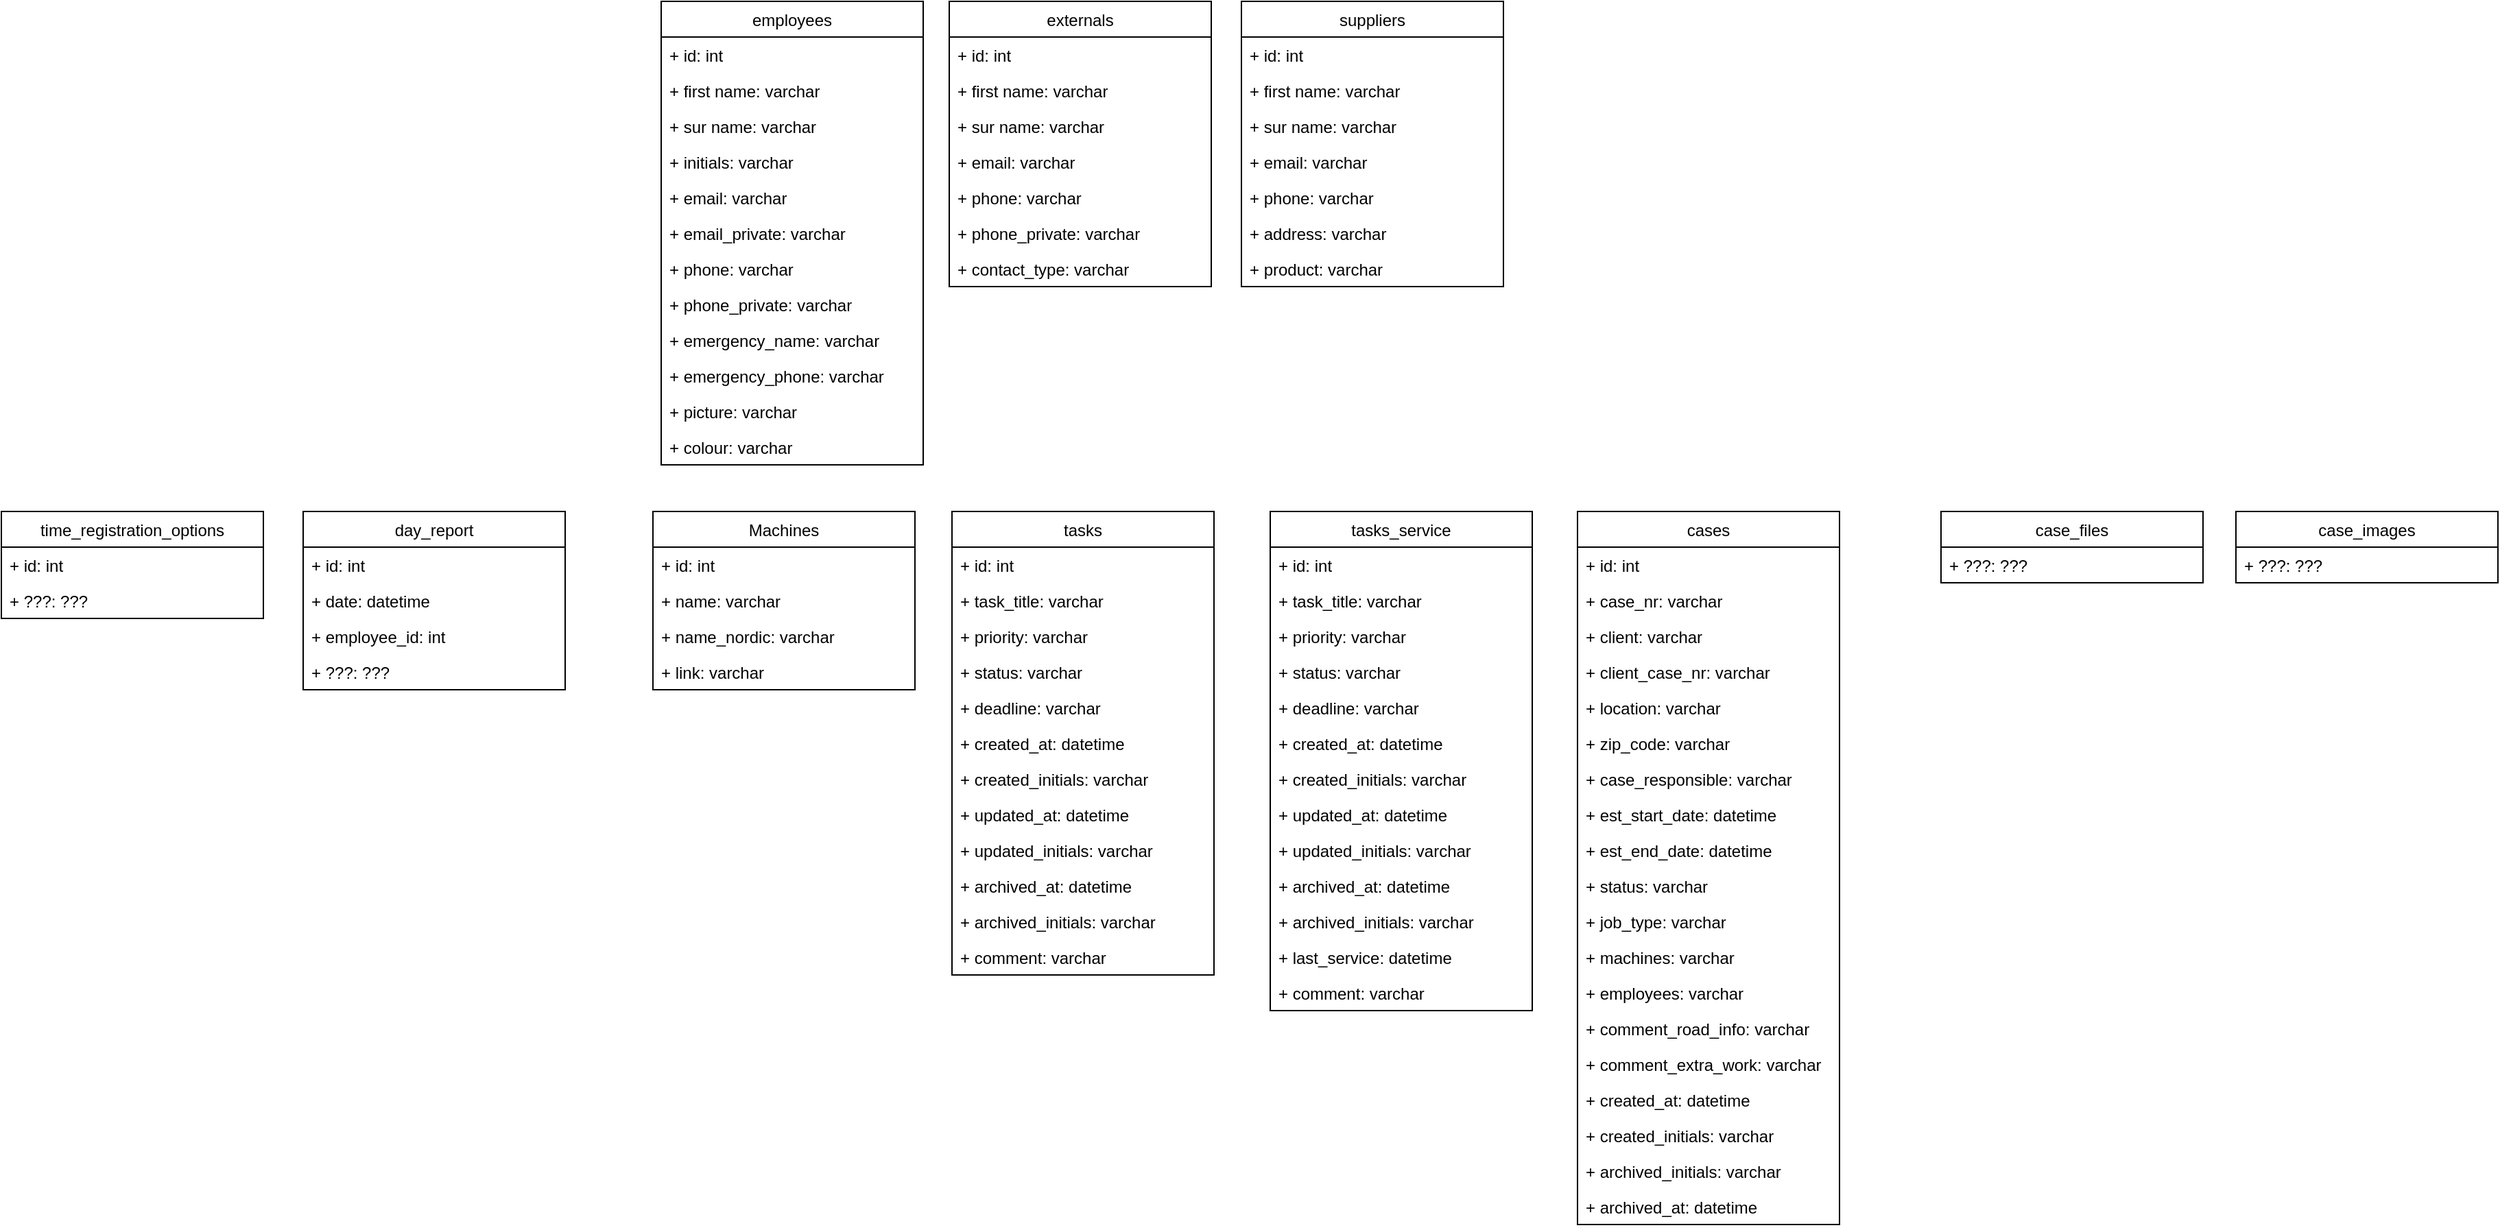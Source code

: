 <mxfile version="16.6.6" type="device"><diagram id="5ebCrU_li-cVDPXb58gY" name="Page-1"><mxGraphModel dx="1169" dy="425" grid="0" gridSize="10" guides="1" tooltips="1" connect="1" arrows="1" fold="1" page="0" pageScale="1" pageWidth="850" pageHeight="1100" math="0" shadow="0"><root><mxCell id="0"/><mxCell id="1" parent="0"/><mxCell id="vufqgE5k9UfCenkOg1Fe-7" value="employees" style="swimlane;fontStyle=0;childLayout=stackLayout;horizontal=1;startSize=26;fillColor=none;horizontalStack=0;resizeParent=1;resizeParentMax=0;resizeLast=0;collapsible=1;marginBottom=0;" vertex="1" parent="1"><mxGeometry x="135" y="353" width="191" height="338" as="geometry"/></mxCell><mxCell id="vufqgE5k9UfCenkOg1Fe-122" value="+ id: int" style="text;strokeColor=none;fillColor=none;align=left;verticalAlign=top;spacingLeft=4;spacingRight=4;overflow=hidden;rotatable=0;points=[[0,0.5],[1,0.5]];portConstraint=eastwest;" vertex="1" parent="vufqgE5k9UfCenkOg1Fe-7"><mxGeometry y="26" width="191" height="26" as="geometry"/></mxCell><mxCell id="vufqgE5k9UfCenkOg1Fe-8" value="+ first name: varchar" style="text;strokeColor=none;fillColor=none;align=left;verticalAlign=top;spacingLeft=4;spacingRight=4;overflow=hidden;rotatable=0;points=[[0,0.5],[1,0.5]];portConstraint=eastwest;" vertex="1" parent="vufqgE5k9UfCenkOg1Fe-7"><mxGeometry y="52" width="191" height="26" as="geometry"/></mxCell><mxCell id="vufqgE5k9UfCenkOg1Fe-9" value="+ sur name: varchar" style="text;strokeColor=none;fillColor=none;align=left;verticalAlign=top;spacingLeft=4;spacingRight=4;overflow=hidden;rotatable=0;points=[[0,0.5],[1,0.5]];portConstraint=eastwest;" vertex="1" parent="vufqgE5k9UfCenkOg1Fe-7"><mxGeometry y="78" width="191" height="26" as="geometry"/></mxCell><mxCell id="vufqgE5k9UfCenkOg1Fe-10" value="+ initials: varchar" style="text;strokeColor=none;fillColor=none;align=left;verticalAlign=top;spacingLeft=4;spacingRight=4;overflow=hidden;rotatable=0;points=[[0,0.5],[1,0.5]];portConstraint=eastwest;" vertex="1" parent="vufqgE5k9UfCenkOg1Fe-7"><mxGeometry y="104" width="191" height="26" as="geometry"/></mxCell><mxCell id="vufqgE5k9UfCenkOg1Fe-11" value="+ email: varchar" style="text;strokeColor=none;fillColor=none;align=left;verticalAlign=top;spacingLeft=4;spacingRight=4;overflow=hidden;rotatable=0;points=[[0,0.5],[1,0.5]];portConstraint=eastwest;" vertex="1" parent="vufqgE5k9UfCenkOg1Fe-7"><mxGeometry y="130" width="191" height="26" as="geometry"/></mxCell><mxCell id="vufqgE5k9UfCenkOg1Fe-14" value="+ email_private: varchar" style="text;strokeColor=none;fillColor=none;align=left;verticalAlign=top;spacingLeft=4;spacingRight=4;overflow=hidden;rotatable=0;points=[[0,0.5],[1,0.5]];portConstraint=eastwest;" vertex="1" parent="vufqgE5k9UfCenkOg1Fe-7"><mxGeometry y="156" width="191" height="26" as="geometry"/></mxCell><mxCell id="vufqgE5k9UfCenkOg1Fe-16" value="+ phone: varchar" style="text;strokeColor=none;fillColor=none;align=left;verticalAlign=top;spacingLeft=4;spacingRight=4;overflow=hidden;rotatable=0;points=[[0,0.5],[1,0.5]];portConstraint=eastwest;" vertex="1" parent="vufqgE5k9UfCenkOg1Fe-7"><mxGeometry y="182" width="191" height="26" as="geometry"/></mxCell><mxCell id="vufqgE5k9UfCenkOg1Fe-12" value="+ phone_private: varchar" style="text;strokeColor=none;fillColor=none;align=left;verticalAlign=top;spacingLeft=4;spacingRight=4;overflow=hidden;rotatable=0;points=[[0,0.5],[1,0.5]];portConstraint=eastwest;" vertex="1" parent="vufqgE5k9UfCenkOg1Fe-7"><mxGeometry y="208" width="191" height="26" as="geometry"/></mxCell><mxCell id="vufqgE5k9UfCenkOg1Fe-13" value="+ emergency_name: varchar" style="text;strokeColor=none;fillColor=none;align=left;verticalAlign=top;spacingLeft=4;spacingRight=4;overflow=hidden;rotatable=0;points=[[0,0.5],[1,0.5]];portConstraint=eastwest;" vertex="1" parent="vufqgE5k9UfCenkOg1Fe-7"><mxGeometry y="234" width="191" height="26" as="geometry"/></mxCell><mxCell id="vufqgE5k9UfCenkOg1Fe-17" value="+ emergency_phone: varchar" style="text;strokeColor=none;fillColor=none;align=left;verticalAlign=top;spacingLeft=4;spacingRight=4;overflow=hidden;rotatable=0;points=[[0,0.5],[1,0.5]];portConstraint=eastwest;" vertex="1" parent="vufqgE5k9UfCenkOg1Fe-7"><mxGeometry y="260" width="191" height="26" as="geometry"/></mxCell><mxCell id="vufqgE5k9UfCenkOg1Fe-18" value="+ picture: varchar" style="text;strokeColor=none;fillColor=none;align=left;verticalAlign=top;spacingLeft=4;spacingRight=4;overflow=hidden;rotatable=0;points=[[0,0.5],[1,0.5]];portConstraint=eastwest;" vertex="1" parent="vufqgE5k9UfCenkOg1Fe-7"><mxGeometry y="286" width="191" height="26" as="geometry"/></mxCell><mxCell id="vufqgE5k9UfCenkOg1Fe-19" value="+ colour: varchar" style="text;strokeColor=none;fillColor=none;align=left;verticalAlign=top;spacingLeft=4;spacingRight=4;overflow=hidden;rotatable=0;points=[[0,0.5],[1,0.5]];portConstraint=eastwest;" vertex="1" parent="vufqgE5k9UfCenkOg1Fe-7"><mxGeometry y="312" width="191" height="26" as="geometry"/></mxCell><mxCell id="vufqgE5k9UfCenkOg1Fe-20" value="externals" style="swimlane;fontStyle=0;childLayout=stackLayout;horizontal=1;startSize=26;fillColor=none;horizontalStack=0;resizeParent=1;resizeParentMax=0;resizeLast=0;collapsible=1;marginBottom=0;" vertex="1" parent="1"><mxGeometry x="345" y="353" width="191" height="208" as="geometry"/></mxCell><mxCell id="vufqgE5k9UfCenkOg1Fe-123" value="+ id: int" style="text;strokeColor=none;fillColor=none;align=left;verticalAlign=top;spacingLeft=4;spacingRight=4;overflow=hidden;rotatable=0;points=[[0,0.5],[1,0.5]];portConstraint=eastwest;" vertex="1" parent="vufqgE5k9UfCenkOg1Fe-20"><mxGeometry y="26" width="191" height="26" as="geometry"/></mxCell><mxCell id="vufqgE5k9UfCenkOg1Fe-21" value="+ first name: varchar" style="text;strokeColor=none;fillColor=none;align=left;verticalAlign=top;spacingLeft=4;spacingRight=4;overflow=hidden;rotatable=0;points=[[0,0.5],[1,0.5]];portConstraint=eastwest;" vertex="1" parent="vufqgE5k9UfCenkOg1Fe-20"><mxGeometry y="52" width="191" height="26" as="geometry"/></mxCell><mxCell id="vufqgE5k9UfCenkOg1Fe-22" value="+ sur name: varchar" style="text;strokeColor=none;fillColor=none;align=left;verticalAlign=top;spacingLeft=4;spacingRight=4;overflow=hidden;rotatable=0;points=[[0,0.5],[1,0.5]];portConstraint=eastwest;" vertex="1" parent="vufqgE5k9UfCenkOg1Fe-20"><mxGeometry y="78" width="191" height="26" as="geometry"/></mxCell><mxCell id="vufqgE5k9UfCenkOg1Fe-24" value="+ email: varchar" style="text;strokeColor=none;fillColor=none;align=left;verticalAlign=top;spacingLeft=4;spacingRight=4;overflow=hidden;rotatable=0;points=[[0,0.5],[1,0.5]];portConstraint=eastwest;" vertex="1" parent="vufqgE5k9UfCenkOg1Fe-20"><mxGeometry y="104" width="191" height="26" as="geometry"/></mxCell><mxCell id="vufqgE5k9UfCenkOg1Fe-26" value="+ phone: varchar" style="text;strokeColor=none;fillColor=none;align=left;verticalAlign=top;spacingLeft=4;spacingRight=4;overflow=hidden;rotatable=0;points=[[0,0.5],[1,0.5]];portConstraint=eastwest;" vertex="1" parent="vufqgE5k9UfCenkOg1Fe-20"><mxGeometry y="130" width="191" height="26" as="geometry"/></mxCell><mxCell id="vufqgE5k9UfCenkOg1Fe-27" value="+ phone_private: varchar" style="text;strokeColor=none;fillColor=none;align=left;verticalAlign=top;spacingLeft=4;spacingRight=4;overflow=hidden;rotatable=0;points=[[0,0.5],[1,0.5]];portConstraint=eastwest;" vertex="1" parent="vufqgE5k9UfCenkOg1Fe-20"><mxGeometry y="156" width="191" height="26" as="geometry"/></mxCell><mxCell id="vufqgE5k9UfCenkOg1Fe-32" value="+ contact_type: varchar" style="text;strokeColor=none;fillColor=none;align=left;verticalAlign=top;spacingLeft=4;spacingRight=4;overflow=hidden;rotatable=0;points=[[0,0.5],[1,0.5]];portConstraint=eastwest;" vertex="1" parent="vufqgE5k9UfCenkOg1Fe-20"><mxGeometry y="182" width="191" height="26" as="geometry"/></mxCell><mxCell id="vufqgE5k9UfCenkOg1Fe-33" value="suppliers" style="swimlane;fontStyle=0;childLayout=stackLayout;horizontal=1;startSize=26;fillColor=none;horizontalStack=0;resizeParent=1;resizeParentMax=0;resizeLast=0;collapsible=1;marginBottom=0;" vertex="1" parent="1"><mxGeometry x="558" y="353" width="191" height="208" as="geometry"/></mxCell><mxCell id="vufqgE5k9UfCenkOg1Fe-124" value="+ id: int" style="text;strokeColor=none;fillColor=none;align=left;verticalAlign=top;spacingLeft=4;spacingRight=4;overflow=hidden;rotatable=0;points=[[0,0.5],[1,0.5]];portConstraint=eastwest;" vertex="1" parent="vufqgE5k9UfCenkOg1Fe-33"><mxGeometry y="26" width="191" height="26" as="geometry"/></mxCell><mxCell id="vufqgE5k9UfCenkOg1Fe-34" value="+ first name: varchar" style="text;strokeColor=none;fillColor=none;align=left;verticalAlign=top;spacingLeft=4;spacingRight=4;overflow=hidden;rotatable=0;points=[[0,0.5],[1,0.5]];portConstraint=eastwest;" vertex="1" parent="vufqgE5k9UfCenkOg1Fe-33"><mxGeometry y="52" width="191" height="26" as="geometry"/></mxCell><mxCell id="vufqgE5k9UfCenkOg1Fe-35" value="+ sur name: varchar" style="text;strokeColor=none;fillColor=none;align=left;verticalAlign=top;spacingLeft=4;spacingRight=4;overflow=hidden;rotatable=0;points=[[0,0.5],[1,0.5]];portConstraint=eastwest;" vertex="1" parent="vufqgE5k9UfCenkOg1Fe-33"><mxGeometry y="78" width="191" height="26" as="geometry"/></mxCell><mxCell id="vufqgE5k9UfCenkOg1Fe-36" value="+ email: varchar" style="text;strokeColor=none;fillColor=none;align=left;verticalAlign=top;spacingLeft=4;spacingRight=4;overflow=hidden;rotatable=0;points=[[0,0.5],[1,0.5]];portConstraint=eastwest;" vertex="1" parent="vufqgE5k9UfCenkOg1Fe-33"><mxGeometry y="104" width="191" height="26" as="geometry"/></mxCell><mxCell id="vufqgE5k9UfCenkOg1Fe-37" value="+ phone: varchar" style="text;strokeColor=none;fillColor=none;align=left;verticalAlign=top;spacingLeft=4;spacingRight=4;overflow=hidden;rotatable=0;points=[[0,0.5],[1,0.5]];portConstraint=eastwest;" vertex="1" parent="vufqgE5k9UfCenkOg1Fe-33"><mxGeometry y="130" width="191" height="26" as="geometry"/></mxCell><mxCell id="vufqgE5k9UfCenkOg1Fe-38" value="+ address: varchar" style="text;strokeColor=none;fillColor=none;align=left;verticalAlign=top;spacingLeft=4;spacingRight=4;overflow=hidden;rotatable=0;points=[[0,0.5],[1,0.5]];portConstraint=eastwest;" vertex="1" parent="vufqgE5k9UfCenkOg1Fe-33"><mxGeometry y="156" width="191" height="26" as="geometry"/></mxCell><mxCell id="vufqgE5k9UfCenkOg1Fe-39" value="+ product: varchar" style="text;strokeColor=none;fillColor=none;align=left;verticalAlign=top;spacingLeft=4;spacingRight=4;overflow=hidden;rotatable=0;points=[[0,0.5],[1,0.5]];portConstraint=eastwest;" vertex="1" parent="vufqgE5k9UfCenkOg1Fe-33"><mxGeometry y="182" width="191" height="26" as="geometry"/></mxCell><mxCell id="vufqgE5k9UfCenkOg1Fe-40" value="Machines" style="swimlane;fontStyle=0;childLayout=stackLayout;horizontal=1;startSize=26;fillColor=none;horizontalStack=0;resizeParent=1;resizeParentMax=0;resizeLast=0;collapsible=1;marginBottom=0;" vertex="1" parent="1"><mxGeometry x="129" y="725" width="191" height="130" as="geometry"/></mxCell><mxCell id="vufqgE5k9UfCenkOg1Fe-121" value="+ id: int" style="text;strokeColor=none;fillColor=none;align=left;verticalAlign=top;spacingLeft=4;spacingRight=4;overflow=hidden;rotatable=0;points=[[0,0.5],[1,0.5]];portConstraint=eastwest;" vertex="1" parent="vufqgE5k9UfCenkOg1Fe-40"><mxGeometry y="26" width="191" height="26" as="geometry"/></mxCell><mxCell id="vufqgE5k9UfCenkOg1Fe-41" value="+ name: varchar" style="text;strokeColor=none;fillColor=none;align=left;verticalAlign=top;spacingLeft=4;spacingRight=4;overflow=hidden;rotatable=0;points=[[0,0.5],[1,0.5]];portConstraint=eastwest;" vertex="1" parent="vufqgE5k9UfCenkOg1Fe-40"><mxGeometry y="52" width="191" height="26" as="geometry"/></mxCell><mxCell id="vufqgE5k9UfCenkOg1Fe-42" value="+ name_nordic: varchar" style="text;strokeColor=none;fillColor=none;align=left;verticalAlign=top;spacingLeft=4;spacingRight=4;overflow=hidden;rotatable=0;points=[[0,0.5],[1,0.5]];portConstraint=eastwest;" vertex="1" parent="vufqgE5k9UfCenkOg1Fe-40"><mxGeometry y="78" width="191" height="26" as="geometry"/></mxCell><mxCell id="vufqgE5k9UfCenkOg1Fe-43" value="+ link: varchar" style="text;strokeColor=none;fillColor=none;align=left;verticalAlign=top;spacingLeft=4;spacingRight=4;overflow=hidden;rotatable=0;points=[[0,0.5],[1,0.5]];portConstraint=eastwest;" vertex="1" parent="vufqgE5k9UfCenkOg1Fe-40"><mxGeometry y="104" width="191" height="26" as="geometry"/></mxCell><mxCell id="vufqgE5k9UfCenkOg1Fe-47" value="tasks" style="swimlane;fontStyle=0;childLayout=stackLayout;horizontal=1;startSize=26;fillColor=none;horizontalStack=0;resizeParent=1;resizeParentMax=0;resizeLast=0;collapsible=1;marginBottom=0;" vertex="1" parent="1"><mxGeometry x="347" y="725" width="191" height="338" as="geometry"/></mxCell><mxCell id="vufqgE5k9UfCenkOg1Fe-120" value="+ id: int" style="text;strokeColor=none;fillColor=none;align=left;verticalAlign=top;spacingLeft=4;spacingRight=4;overflow=hidden;rotatable=0;points=[[0,0.5],[1,0.5]];portConstraint=eastwest;" vertex="1" parent="vufqgE5k9UfCenkOg1Fe-47"><mxGeometry y="26" width="191" height="26" as="geometry"/></mxCell><mxCell id="vufqgE5k9UfCenkOg1Fe-48" value="+ task_title: varchar" style="text;strokeColor=none;fillColor=none;align=left;verticalAlign=top;spacingLeft=4;spacingRight=4;overflow=hidden;rotatable=0;points=[[0,0.5],[1,0.5]];portConstraint=eastwest;" vertex="1" parent="vufqgE5k9UfCenkOg1Fe-47"><mxGeometry y="52" width="191" height="26" as="geometry"/></mxCell><mxCell id="vufqgE5k9UfCenkOg1Fe-49" value="+ priority: varchar" style="text;strokeColor=none;fillColor=none;align=left;verticalAlign=top;spacingLeft=4;spacingRight=4;overflow=hidden;rotatable=0;points=[[0,0.5],[1,0.5]];portConstraint=eastwest;" vertex="1" parent="vufqgE5k9UfCenkOg1Fe-47"><mxGeometry y="78" width="191" height="26" as="geometry"/></mxCell><mxCell id="vufqgE5k9UfCenkOg1Fe-50" value="+ status: varchar" style="text;strokeColor=none;fillColor=none;align=left;verticalAlign=top;spacingLeft=4;spacingRight=4;overflow=hidden;rotatable=0;points=[[0,0.5],[1,0.5]];portConstraint=eastwest;" vertex="1" parent="vufqgE5k9UfCenkOg1Fe-47"><mxGeometry y="104" width="191" height="26" as="geometry"/></mxCell><mxCell id="vufqgE5k9UfCenkOg1Fe-51" value="+ deadline: varchar" style="text;strokeColor=none;fillColor=none;align=left;verticalAlign=top;spacingLeft=4;spacingRight=4;overflow=hidden;rotatable=0;points=[[0,0.5],[1,0.5]];portConstraint=eastwest;" vertex="1" parent="vufqgE5k9UfCenkOg1Fe-47"><mxGeometry y="130" width="191" height="26" as="geometry"/></mxCell><mxCell id="vufqgE5k9UfCenkOg1Fe-54" value="+ created_at: datetime" style="text;strokeColor=none;fillColor=none;align=left;verticalAlign=top;spacingLeft=4;spacingRight=4;overflow=hidden;rotatable=0;points=[[0,0.5],[1,0.5]];portConstraint=eastwest;" vertex="1" parent="vufqgE5k9UfCenkOg1Fe-47"><mxGeometry y="156" width="191" height="26" as="geometry"/></mxCell><mxCell id="vufqgE5k9UfCenkOg1Fe-55" value="+ created_initials: varchar" style="text;strokeColor=none;fillColor=none;align=left;verticalAlign=top;spacingLeft=4;spacingRight=4;overflow=hidden;rotatable=0;points=[[0,0.5],[1,0.5]];portConstraint=eastwest;" vertex="1" parent="vufqgE5k9UfCenkOg1Fe-47"><mxGeometry y="182" width="191" height="26" as="geometry"/></mxCell><mxCell id="vufqgE5k9UfCenkOg1Fe-53" value="+ updated_at: datetime" style="text;strokeColor=none;fillColor=none;align=left;verticalAlign=top;spacingLeft=4;spacingRight=4;overflow=hidden;rotatable=0;points=[[0,0.5],[1,0.5]];portConstraint=eastwest;" vertex="1" parent="vufqgE5k9UfCenkOg1Fe-47"><mxGeometry y="208" width="191" height="26" as="geometry"/></mxCell><mxCell id="vufqgE5k9UfCenkOg1Fe-52" value="+ updated_initials: varchar" style="text;strokeColor=none;fillColor=none;align=left;verticalAlign=top;spacingLeft=4;spacingRight=4;overflow=hidden;rotatable=0;points=[[0,0.5],[1,0.5]];portConstraint=eastwest;" vertex="1" parent="vufqgE5k9UfCenkOg1Fe-47"><mxGeometry y="234" width="191" height="26" as="geometry"/></mxCell><mxCell id="vufqgE5k9UfCenkOg1Fe-57" value="+ archived_at: datetime" style="text;strokeColor=none;fillColor=none;align=left;verticalAlign=top;spacingLeft=4;spacingRight=4;overflow=hidden;rotatable=0;points=[[0,0.5],[1,0.5]];portConstraint=eastwest;" vertex="1" parent="vufqgE5k9UfCenkOg1Fe-47"><mxGeometry y="260" width="191" height="26" as="geometry"/></mxCell><mxCell id="vufqgE5k9UfCenkOg1Fe-58" value="+ archived_initials: varchar" style="text;strokeColor=none;fillColor=none;align=left;verticalAlign=top;spacingLeft=4;spacingRight=4;overflow=hidden;rotatable=0;points=[[0,0.5],[1,0.5]];portConstraint=eastwest;" vertex="1" parent="vufqgE5k9UfCenkOg1Fe-47"><mxGeometry y="286" width="191" height="26" as="geometry"/></mxCell><mxCell id="vufqgE5k9UfCenkOg1Fe-56" value="+ comment: varchar" style="text;strokeColor=none;fillColor=none;align=left;verticalAlign=top;spacingLeft=4;spacingRight=4;overflow=hidden;rotatable=0;points=[[0,0.5],[1,0.5]];portConstraint=eastwest;" vertex="1" parent="vufqgE5k9UfCenkOg1Fe-47"><mxGeometry y="312" width="191" height="26" as="geometry"/></mxCell><mxCell id="vufqgE5k9UfCenkOg1Fe-59" value="tasks_service" style="swimlane;fontStyle=0;childLayout=stackLayout;horizontal=1;startSize=26;fillColor=none;horizontalStack=0;resizeParent=1;resizeParentMax=0;resizeLast=0;collapsible=1;marginBottom=0;" vertex="1" parent="1"><mxGeometry x="579" y="725" width="191" height="364" as="geometry"/></mxCell><mxCell id="vufqgE5k9UfCenkOg1Fe-119" value="+ id: int" style="text;strokeColor=none;fillColor=none;align=left;verticalAlign=top;spacingLeft=4;spacingRight=4;overflow=hidden;rotatable=0;points=[[0,0.5],[1,0.5]];portConstraint=eastwest;" vertex="1" parent="vufqgE5k9UfCenkOg1Fe-59"><mxGeometry y="26" width="191" height="26" as="geometry"/></mxCell><mxCell id="vufqgE5k9UfCenkOg1Fe-60" value="+ task_title: varchar" style="text;strokeColor=none;fillColor=none;align=left;verticalAlign=top;spacingLeft=4;spacingRight=4;overflow=hidden;rotatable=0;points=[[0,0.5],[1,0.5]];portConstraint=eastwest;" vertex="1" parent="vufqgE5k9UfCenkOg1Fe-59"><mxGeometry y="52" width="191" height="26" as="geometry"/></mxCell><mxCell id="vufqgE5k9UfCenkOg1Fe-61" value="+ priority: varchar" style="text;strokeColor=none;fillColor=none;align=left;verticalAlign=top;spacingLeft=4;spacingRight=4;overflow=hidden;rotatable=0;points=[[0,0.5],[1,0.5]];portConstraint=eastwest;" vertex="1" parent="vufqgE5k9UfCenkOg1Fe-59"><mxGeometry y="78" width="191" height="26" as="geometry"/></mxCell><mxCell id="vufqgE5k9UfCenkOg1Fe-62" value="+ status: varchar" style="text;strokeColor=none;fillColor=none;align=left;verticalAlign=top;spacingLeft=4;spacingRight=4;overflow=hidden;rotatable=0;points=[[0,0.5],[1,0.5]];portConstraint=eastwest;" vertex="1" parent="vufqgE5k9UfCenkOg1Fe-59"><mxGeometry y="104" width="191" height="26" as="geometry"/></mxCell><mxCell id="vufqgE5k9UfCenkOg1Fe-63" value="+ deadline: varchar" style="text;strokeColor=none;fillColor=none;align=left;verticalAlign=top;spacingLeft=4;spacingRight=4;overflow=hidden;rotatable=0;points=[[0,0.5],[1,0.5]];portConstraint=eastwest;" vertex="1" parent="vufqgE5k9UfCenkOg1Fe-59"><mxGeometry y="130" width="191" height="26" as="geometry"/></mxCell><mxCell id="vufqgE5k9UfCenkOg1Fe-64" value="+ created_at: datetime" style="text;strokeColor=none;fillColor=none;align=left;verticalAlign=top;spacingLeft=4;spacingRight=4;overflow=hidden;rotatable=0;points=[[0,0.5],[1,0.5]];portConstraint=eastwest;" vertex="1" parent="vufqgE5k9UfCenkOg1Fe-59"><mxGeometry y="156" width="191" height="26" as="geometry"/></mxCell><mxCell id="vufqgE5k9UfCenkOg1Fe-65" value="+ created_initials: varchar" style="text;strokeColor=none;fillColor=none;align=left;verticalAlign=top;spacingLeft=4;spacingRight=4;overflow=hidden;rotatable=0;points=[[0,0.5],[1,0.5]];portConstraint=eastwest;" vertex="1" parent="vufqgE5k9UfCenkOg1Fe-59"><mxGeometry y="182" width="191" height="26" as="geometry"/></mxCell><mxCell id="vufqgE5k9UfCenkOg1Fe-66" value="+ updated_at: datetime" style="text;strokeColor=none;fillColor=none;align=left;verticalAlign=top;spacingLeft=4;spacingRight=4;overflow=hidden;rotatable=0;points=[[0,0.5],[1,0.5]];portConstraint=eastwest;" vertex="1" parent="vufqgE5k9UfCenkOg1Fe-59"><mxGeometry y="208" width="191" height="26" as="geometry"/></mxCell><mxCell id="vufqgE5k9UfCenkOg1Fe-67" value="+ updated_initials: varchar" style="text;strokeColor=none;fillColor=none;align=left;verticalAlign=top;spacingLeft=4;spacingRight=4;overflow=hidden;rotatable=0;points=[[0,0.5],[1,0.5]];portConstraint=eastwest;" vertex="1" parent="vufqgE5k9UfCenkOg1Fe-59"><mxGeometry y="234" width="191" height="26" as="geometry"/></mxCell><mxCell id="vufqgE5k9UfCenkOg1Fe-68" value="+ archived_at: datetime" style="text;strokeColor=none;fillColor=none;align=left;verticalAlign=top;spacingLeft=4;spacingRight=4;overflow=hidden;rotatable=0;points=[[0,0.5],[1,0.5]];portConstraint=eastwest;" vertex="1" parent="vufqgE5k9UfCenkOg1Fe-59"><mxGeometry y="260" width="191" height="26" as="geometry"/></mxCell><mxCell id="vufqgE5k9UfCenkOg1Fe-69" value="+ archived_initials: varchar" style="text;strokeColor=none;fillColor=none;align=left;verticalAlign=top;spacingLeft=4;spacingRight=4;overflow=hidden;rotatable=0;points=[[0,0.5],[1,0.5]];portConstraint=eastwest;" vertex="1" parent="vufqgE5k9UfCenkOg1Fe-59"><mxGeometry y="286" width="191" height="26" as="geometry"/></mxCell><mxCell id="vufqgE5k9UfCenkOg1Fe-71" value="+ last_service: datetime" style="text;strokeColor=none;fillColor=none;align=left;verticalAlign=top;spacingLeft=4;spacingRight=4;overflow=hidden;rotatable=0;points=[[0,0.5],[1,0.5]];portConstraint=eastwest;" vertex="1" parent="vufqgE5k9UfCenkOg1Fe-59"><mxGeometry y="312" width="191" height="26" as="geometry"/></mxCell><mxCell id="vufqgE5k9UfCenkOg1Fe-70" value="+ comment: varchar" style="text;strokeColor=none;fillColor=none;align=left;verticalAlign=top;spacingLeft=4;spacingRight=4;overflow=hidden;rotatable=0;points=[[0,0.5],[1,0.5]];portConstraint=eastwest;" vertex="1" parent="vufqgE5k9UfCenkOg1Fe-59"><mxGeometry y="338" width="191" height="26" as="geometry"/></mxCell><mxCell id="vufqgE5k9UfCenkOg1Fe-72" value="cases" style="swimlane;fontStyle=0;childLayout=stackLayout;horizontal=1;startSize=26;fillColor=none;horizontalStack=0;resizeParent=1;resizeParentMax=0;resizeLast=0;collapsible=1;marginBottom=0;" vertex="1" parent="1"><mxGeometry x="803" y="725" width="191" height="520" as="geometry"/></mxCell><mxCell id="vufqgE5k9UfCenkOg1Fe-118" value="+ id: int" style="text;strokeColor=none;fillColor=none;align=left;verticalAlign=top;spacingLeft=4;spacingRight=4;overflow=hidden;rotatable=0;points=[[0,0.5],[1,0.5]];portConstraint=eastwest;" vertex="1" parent="vufqgE5k9UfCenkOg1Fe-72"><mxGeometry y="26" width="191" height="26" as="geometry"/></mxCell><mxCell id="vufqgE5k9UfCenkOg1Fe-73" value="+ case_nr: varchar" style="text;strokeColor=none;fillColor=none;align=left;verticalAlign=top;spacingLeft=4;spacingRight=4;overflow=hidden;rotatable=0;points=[[0,0.5],[1,0.5]];portConstraint=eastwest;" vertex="1" parent="vufqgE5k9UfCenkOg1Fe-72"><mxGeometry y="52" width="191" height="26" as="geometry"/></mxCell><mxCell id="vufqgE5k9UfCenkOg1Fe-74" value="+ client: varchar" style="text;strokeColor=none;fillColor=none;align=left;verticalAlign=top;spacingLeft=4;spacingRight=4;overflow=hidden;rotatable=0;points=[[0,0.5],[1,0.5]];portConstraint=eastwest;" vertex="1" parent="vufqgE5k9UfCenkOg1Fe-72"><mxGeometry y="78" width="191" height="26" as="geometry"/></mxCell><mxCell id="vufqgE5k9UfCenkOg1Fe-75" value="+ client_case_nr: varchar" style="text;strokeColor=none;fillColor=none;align=left;verticalAlign=top;spacingLeft=4;spacingRight=4;overflow=hidden;rotatable=0;points=[[0,0.5],[1,0.5]];portConstraint=eastwest;" vertex="1" parent="vufqgE5k9UfCenkOg1Fe-72"><mxGeometry y="104" width="191" height="26" as="geometry"/></mxCell><mxCell id="vufqgE5k9UfCenkOg1Fe-76" value="+ location: varchar" style="text;strokeColor=none;fillColor=none;align=left;verticalAlign=top;spacingLeft=4;spacingRight=4;overflow=hidden;rotatable=0;points=[[0,0.5],[1,0.5]];portConstraint=eastwest;" vertex="1" parent="vufqgE5k9UfCenkOg1Fe-72"><mxGeometry y="130" width="191" height="26" as="geometry"/></mxCell><mxCell id="vufqgE5k9UfCenkOg1Fe-77" value="+ zip_code: varchar" style="text;strokeColor=none;fillColor=none;align=left;verticalAlign=top;spacingLeft=4;spacingRight=4;overflow=hidden;rotatable=0;points=[[0,0.5],[1,0.5]];portConstraint=eastwest;" vertex="1" parent="vufqgE5k9UfCenkOg1Fe-72"><mxGeometry y="156" width="191" height="26" as="geometry"/></mxCell><mxCell id="vufqgE5k9UfCenkOg1Fe-80" value="+ case_responsible: varchar" style="text;strokeColor=none;fillColor=none;align=left;verticalAlign=top;spacingLeft=4;spacingRight=4;overflow=hidden;rotatable=0;points=[[0,0.5],[1,0.5]];portConstraint=eastwest;" vertex="1" parent="vufqgE5k9UfCenkOg1Fe-72"><mxGeometry y="182" width="191" height="26" as="geometry"/></mxCell><mxCell id="vufqgE5k9UfCenkOg1Fe-78" value="+ est_start_date: datetime" style="text;strokeColor=none;fillColor=none;align=left;verticalAlign=top;spacingLeft=4;spacingRight=4;overflow=hidden;rotatable=0;points=[[0,0.5],[1,0.5]];portConstraint=eastwest;" vertex="1" parent="vufqgE5k9UfCenkOg1Fe-72"><mxGeometry y="208" width="191" height="26" as="geometry"/></mxCell><mxCell id="vufqgE5k9UfCenkOg1Fe-79" value="+ est_end_date: datetime" style="text;strokeColor=none;fillColor=none;align=left;verticalAlign=top;spacingLeft=4;spacingRight=4;overflow=hidden;rotatable=0;points=[[0,0.5],[1,0.5]];portConstraint=eastwest;" vertex="1" parent="vufqgE5k9UfCenkOg1Fe-72"><mxGeometry y="234" width="191" height="26" as="geometry"/></mxCell><mxCell id="vufqgE5k9UfCenkOg1Fe-86" value="+ status: varchar" style="text;strokeColor=none;fillColor=none;align=left;verticalAlign=top;spacingLeft=4;spacingRight=4;overflow=hidden;rotatable=0;points=[[0,0.5],[1,0.5]];portConstraint=eastwest;" vertex="1" parent="vufqgE5k9UfCenkOg1Fe-72"><mxGeometry y="260" width="191" height="26" as="geometry"/></mxCell><mxCell id="vufqgE5k9UfCenkOg1Fe-81" value="+ job_type: varchar" style="text;strokeColor=none;fillColor=none;align=left;verticalAlign=top;spacingLeft=4;spacingRight=4;overflow=hidden;rotatable=0;points=[[0,0.5],[1,0.5]];portConstraint=eastwest;" vertex="1" parent="vufqgE5k9UfCenkOg1Fe-72"><mxGeometry y="286" width="191" height="26" as="geometry"/></mxCell><mxCell id="vufqgE5k9UfCenkOg1Fe-82" value="+ machines: varchar" style="text;strokeColor=none;fillColor=none;align=left;verticalAlign=top;spacingLeft=4;spacingRight=4;overflow=hidden;rotatable=0;points=[[0,0.5],[1,0.5]];portConstraint=eastwest;" vertex="1" parent="vufqgE5k9UfCenkOg1Fe-72"><mxGeometry y="312" width="191" height="26" as="geometry"/></mxCell><mxCell id="vufqgE5k9UfCenkOg1Fe-83" value="+ employees: varchar" style="text;strokeColor=none;fillColor=none;align=left;verticalAlign=top;spacingLeft=4;spacingRight=4;overflow=hidden;rotatable=0;points=[[0,0.5],[1,0.5]];portConstraint=eastwest;" vertex="1" parent="vufqgE5k9UfCenkOg1Fe-72"><mxGeometry y="338" width="191" height="26" as="geometry"/></mxCell><mxCell id="vufqgE5k9UfCenkOg1Fe-84" value="+ comment_road_info: varchar" style="text;strokeColor=none;fillColor=none;align=left;verticalAlign=top;spacingLeft=4;spacingRight=4;overflow=hidden;rotatable=0;points=[[0,0.5],[1,0.5]];portConstraint=eastwest;" vertex="1" parent="vufqgE5k9UfCenkOg1Fe-72"><mxGeometry y="364" width="191" height="26" as="geometry"/></mxCell><mxCell id="vufqgE5k9UfCenkOg1Fe-85" value="+ comment_extra_work: varchar" style="text;strokeColor=none;fillColor=none;align=left;verticalAlign=top;spacingLeft=4;spacingRight=4;overflow=hidden;rotatable=0;points=[[0,0.5],[1,0.5]];portConstraint=eastwest;" vertex="1" parent="vufqgE5k9UfCenkOg1Fe-72"><mxGeometry y="390" width="191" height="26" as="geometry"/></mxCell><mxCell id="vufqgE5k9UfCenkOg1Fe-114" value="+ created_at: datetime" style="text;strokeColor=none;fillColor=none;align=left;verticalAlign=top;spacingLeft=4;spacingRight=4;overflow=hidden;rotatable=0;points=[[0,0.5],[1,0.5]];portConstraint=eastwest;" vertex="1" parent="vufqgE5k9UfCenkOg1Fe-72"><mxGeometry y="416" width="191" height="26" as="geometry"/></mxCell><mxCell id="vufqgE5k9UfCenkOg1Fe-115" value="+ created_initials: varchar" style="text;strokeColor=none;fillColor=none;align=left;verticalAlign=top;spacingLeft=4;spacingRight=4;overflow=hidden;rotatable=0;points=[[0,0.5],[1,0.5]];portConstraint=eastwest;" vertex="1" parent="vufqgE5k9UfCenkOg1Fe-72"><mxGeometry y="442" width="191" height="26" as="geometry"/></mxCell><mxCell id="vufqgE5k9UfCenkOg1Fe-117" value="+ archived_initials: varchar" style="text;strokeColor=none;fillColor=none;align=left;verticalAlign=top;spacingLeft=4;spacingRight=4;overflow=hidden;rotatable=0;points=[[0,0.5],[1,0.5]];portConstraint=eastwest;" vertex="1" parent="vufqgE5k9UfCenkOg1Fe-72"><mxGeometry y="468" width="191" height="26" as="geometry"/></mxCell><mxCell id="vufqgE5k9UfCenkOg1Fe-116" value="+ archived_at: datetime" style="text;strokeColor=none;fillColor=none;align=left;verticalAlign=top;spacingLeft=4;spacingRight=4;overflow=hidden;rotatable=0;points=[[0,0.5],[1,0.5]];portConstraint=eastwest;" vertex="1" parent="vufqgE5k9UfCenkOg1Fe-72"><mxGeometry y="494" width="191" height="26" as="geometry"/></mxCell><mxCell id="vufqgE5k9UfCenkOg1Fe-102" value="case_files" style="swimlane;fontStyle=0;childLayout=stackLayout;horizontal=1;startSize=26;fillColor=none;horizontalStack=0;resizeParent=1;resizeParentMax=0;resizeLast=0;collapsible=1;marginBottom=0;" vertex="1" parent="1"><mxGeometry x="1068" y="725" width="191" height="52" as="geometry"/></mxCell><mxCell id="vufqgE5k9UfCenkOg1Fe-103" value="+ ???: ???" style="text;strokeColor=none;fillColor=none;align=left;verticalAlign=top;spacingLeft=4;spacingRight=4;overflow=hidden;rotatable=0;points=[[0,0.5],[1,0.5]];portConstraint=eastwest;" vertex="1" parent="vufqgE5k9UfCenkOg1Fe-102"><mxGeometry y="26" width="191" height="26" as="geometry"/></mxCell><mxCell id="vufqgE5k9UfCenkOg1Fe-110" value="case_images" style="swimlane;fontStyle=0;childLayout=stackLayout;horizontal=1;startSize=26;fillColor=none;horizontalStack=0;resizeParent=1;resizeParentMax=0;resizeLast=0;collapsible=1;marginBottom=0;" vertex="1" parent="1"><mxGeometry x="1283" y="725" width="191" height="52" as="geometry"/></mxCell><mxCell id="vufqgE5k9UfCenkOg1Fe-111" value="+ ???: ???" style="text;strokeColor=none;fillColor=none;align=left;verticalAlign=top;spacingLeft=4;spacingRight=4;overflow=hidden;rotatable=0;points=[[0,0.5],[1,0.5]];portConstraint=eastwest;" vertex="1" parent="vufqgE5k9UfCenkOg1Fe-110"><mxGeometry y="26" width="191" height="26" as="geometry"/></mxCell><mxCell id="vufqgE5k9UfCenkOg1Fe-125" value="day_report" style="swimlane;fontStyle=0;childLayout=stackLayout;horizontal=1;startSize=26;fillColor=none;horizontalStack=0;resizeParent=1;resizeParentMax=0;resizeLast=0;collapsible=1;marginBottom=0;" vertex="1" parent="1"><mxGeometry x="-126" y="725" width="191" height="130" as="geometry"/></mxCell><mxCell id="vufqgE5k9UfCenkOg1Fe-126" value="+ id: int" style="text;strokeColor=none;fillColor=none;align=left;verticalAlign=top;spacingLeft=4;spacingRight=4;overflow=hidden;rotatable=0;points=[[0,0.5],[1,0.5]];portConstraint=eastwest;" vertex="1" parent="vufqgE5k9UfCenkOg1Fe-125"><mxGeometry y="26" width="191" height="26" as="geometry"/></mxCell><mxCell id="vufqgE5k9UfCenkOg1Fe-127" value="+ date: datetime" style="text;strokeColor=none;fillColor=none;align=left;verticalAlign=top;spacingLeft=4;spacingRight=4;overflow=hidden;rotatable=0;points=[[0,0.5],[1,0.5]];portConstraint=eastwest;" vertex="1" parent="vufqgE5k9UfCenkOg1Fe-125"><mxGeometry y="52" width="191" height="26" as="geometry"/></mxCell><mxCell id="vufqgE5k9UfCenkOg1Fe-128" value="+ employee_id: int" style="text;strokeColor=none;fillColor=none;align=left;verticalAlign=top;spacingLeft=4;spacingRight=4;overflow=hidden;rotatable=0;points=[[0,0.5],[1,0.5]];portConstraint=eastwest;" vertex="1" parent="vufqgE5k9UfCenkOg1Fe-125"><mxGeometry y="78" width="191" height="26" as="geometry"/></mxCell><mxCell id="vufqgE5k9UfCenkOg1Fe-129" value="+ ???: ???" style="text;strokeColor=none;fillColor=none;align=left;verticalAlign=top;spacingLeft=4;spacingRight=4;overflow=hidden;rotatable=0;points=[[0,0.5],[1,0.5]];portConstraint=eastwest;" vertex="1" parent="vufqgE5k9UfCenkOg1Fe-125"><mxGeometry y="104" width="191" height="26" as="geometry"/></mxCell><mxCell id="vufqgE5k9UfCenkOg1Fe-138" value="time_registration_options" style="swimlane;fontStyle=0;childLayout=stackLayout;horizontal=1;startSize=26;fillColor=none;horizontalStack=0;resizeParent=1;resizeParentMax=0;resizeLast=0;collapsible=1;marginBottom=0;" vertex="1" parent="1"><mxGeometry x="-346" y="725" width="191" height="78" as="geometry"/></mxCell><mxCell id="vufqgE5k9UfCenkOg1Fe-139" value="+ id: int" style="text;strokeColor=none;fillColor=none;align=left;verticalAlign=top;spacingLeft=4;spacingRight=4;overflow=hidden;rotatable=0;points=[[0,0.5],[1,0.5]];portConstraint=eastwest;" vertex="1" parent="vufqgE5k9UfCenkOg1Fe-138"><mxGeometry y="26" width="191" height="26" as="geometry"/></mxCell><mxCell id="vufqgE5k9UfCenkOg1Fe-142" value="+ ???: ???" style="text;strokeColor=none;fillColor=none;align=left;verticalAlign=top;spacingLeft=4;spacingRight=4;overflow=hidden;rotatable=0;points=[[0,0.5],[1,0.5]];portConstraint=eastwest;" vertex="1" parent="vufqgE5k9UfCenkOg1Fe-138"><mxGeometry y="52" width="191" height="26" as="geometry"/></mxCell></root></mxGraphModel></diagram></mxfile>